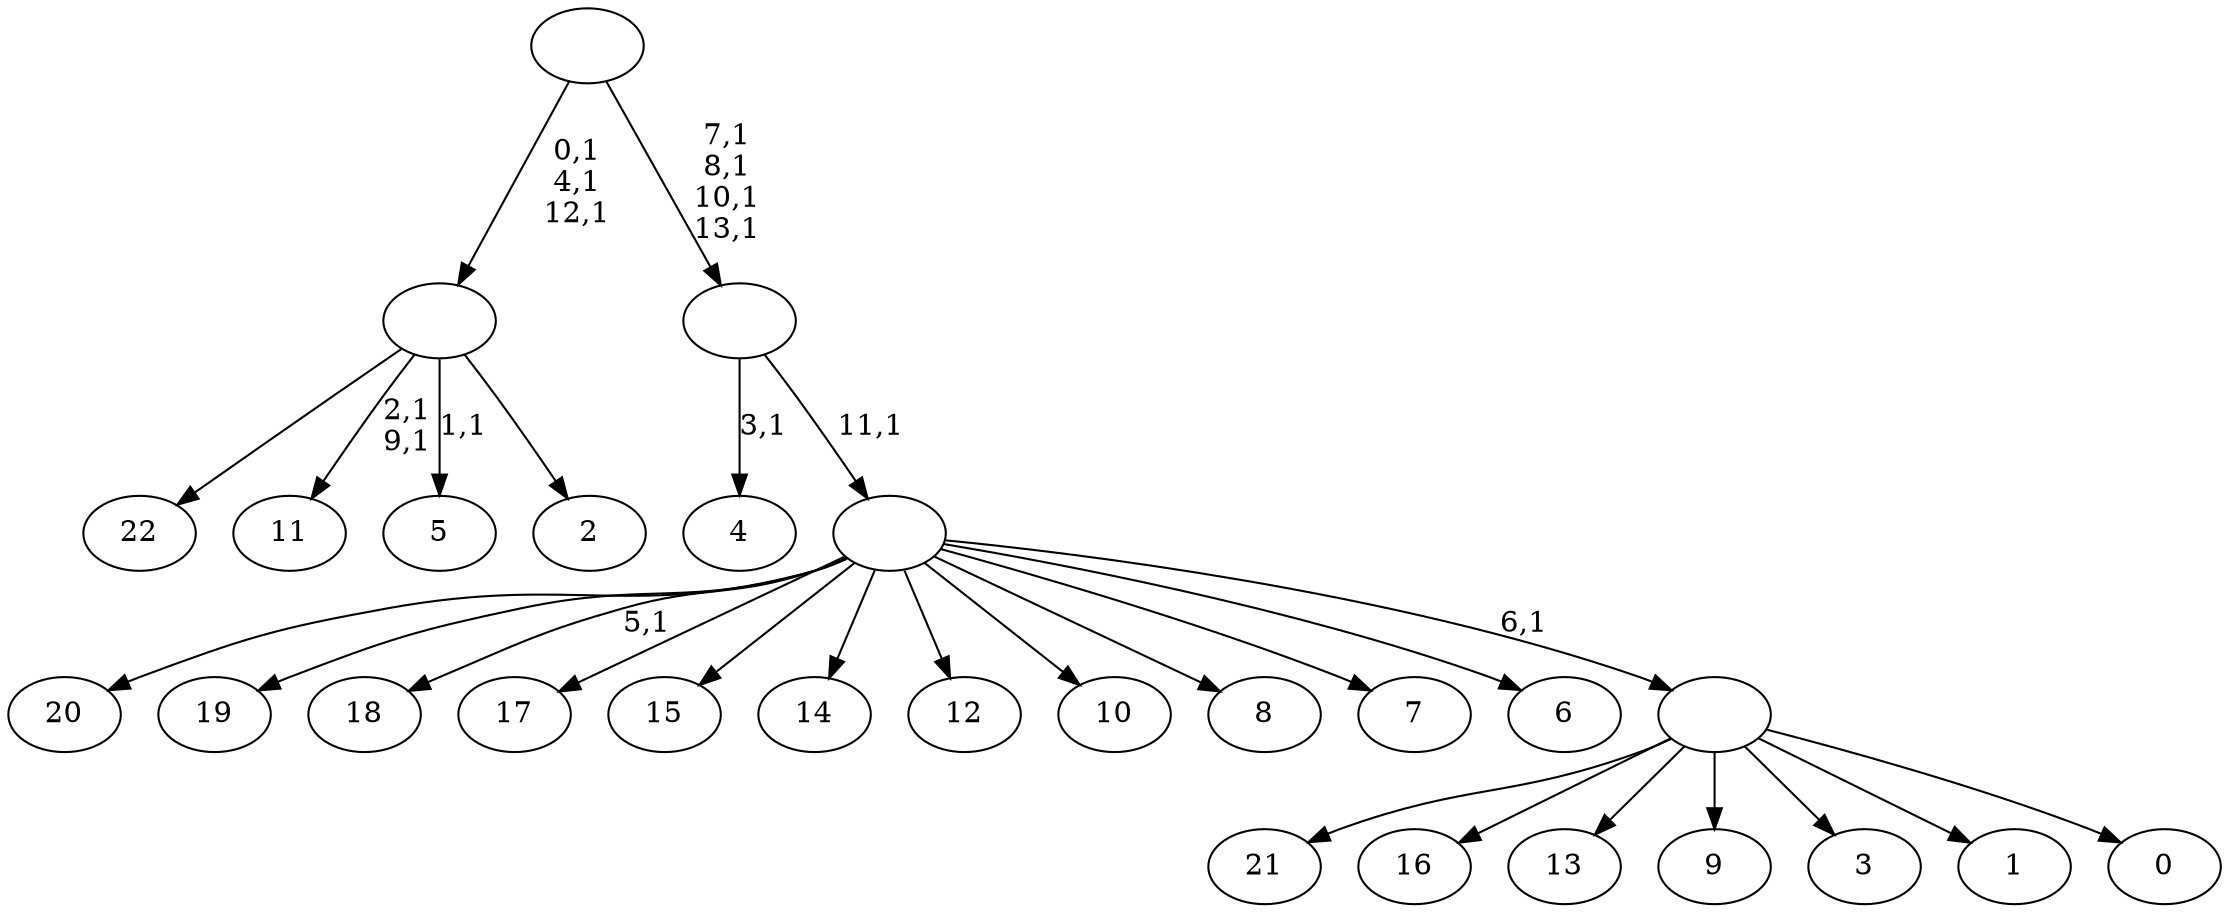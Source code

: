 digraph T {
	37 [label="22"]
	36 [label="21"]
	35 [label="20"]
	34 [label="19"]
	33 [label="18"]
	31 [label="17"]
	30 [label="16"]
	29 [label="15"]
	28 [label="14"]
	27 [label="13"]
	26 [label="12"]
	25 [label="11"]
	22 [label="10"]
	21 [label="9"]
	20 [label="8"]
	19 [label="7"]
	18 [label="6"]
	17 [label="5"]
	15 [label="4"]
	13 [label="3"]
	12 [label="2"]
	11 [label=""]
	8 [label="1"]
	7 [label="0"]
	6 [label=""]
	5 [label=""]
	4 [label=""]
	0 [label=""]
	11 -> 17 [label="1,1"]
	11 -> 25 [label="2,1\n9,1"]
	11 -> 37 [label=""]
	11 -> 12 [label=""]
	6 -> 36 [label=""]
	6 -> 30 [label=""]
	6 -> 27 [label=""]
	6 -> 21 [label=""]
	6 -> 13 [label=""]
	6 -> 8 [label=""]
	6 -> 7 [label=""]
	5 -> 33 [label="5,1"]
	5 -> 35 [label=""]
	5 -> 34 [label=""]
	5 -> 31 [label=""]
	5 -> 29 [label=""]
	5 -> 28 [label=""]
	5 -> 26 [label=""]
	5 -> 22 [label=""]
	5 -> 20 [label=""]
	5 -> 19 [label=""]
	5 -> 18 [label=""]
	5 -> 6 [label="6,1"]
	4 -> 15 [label="3,1"]
	4 -> 5 [label="11,1"]
	0 -> 4 [label="7,1\n8,1\n10,1\n13,1"]
	0 -> 11 [label="0,1\n4,1\n12,1"]
}
